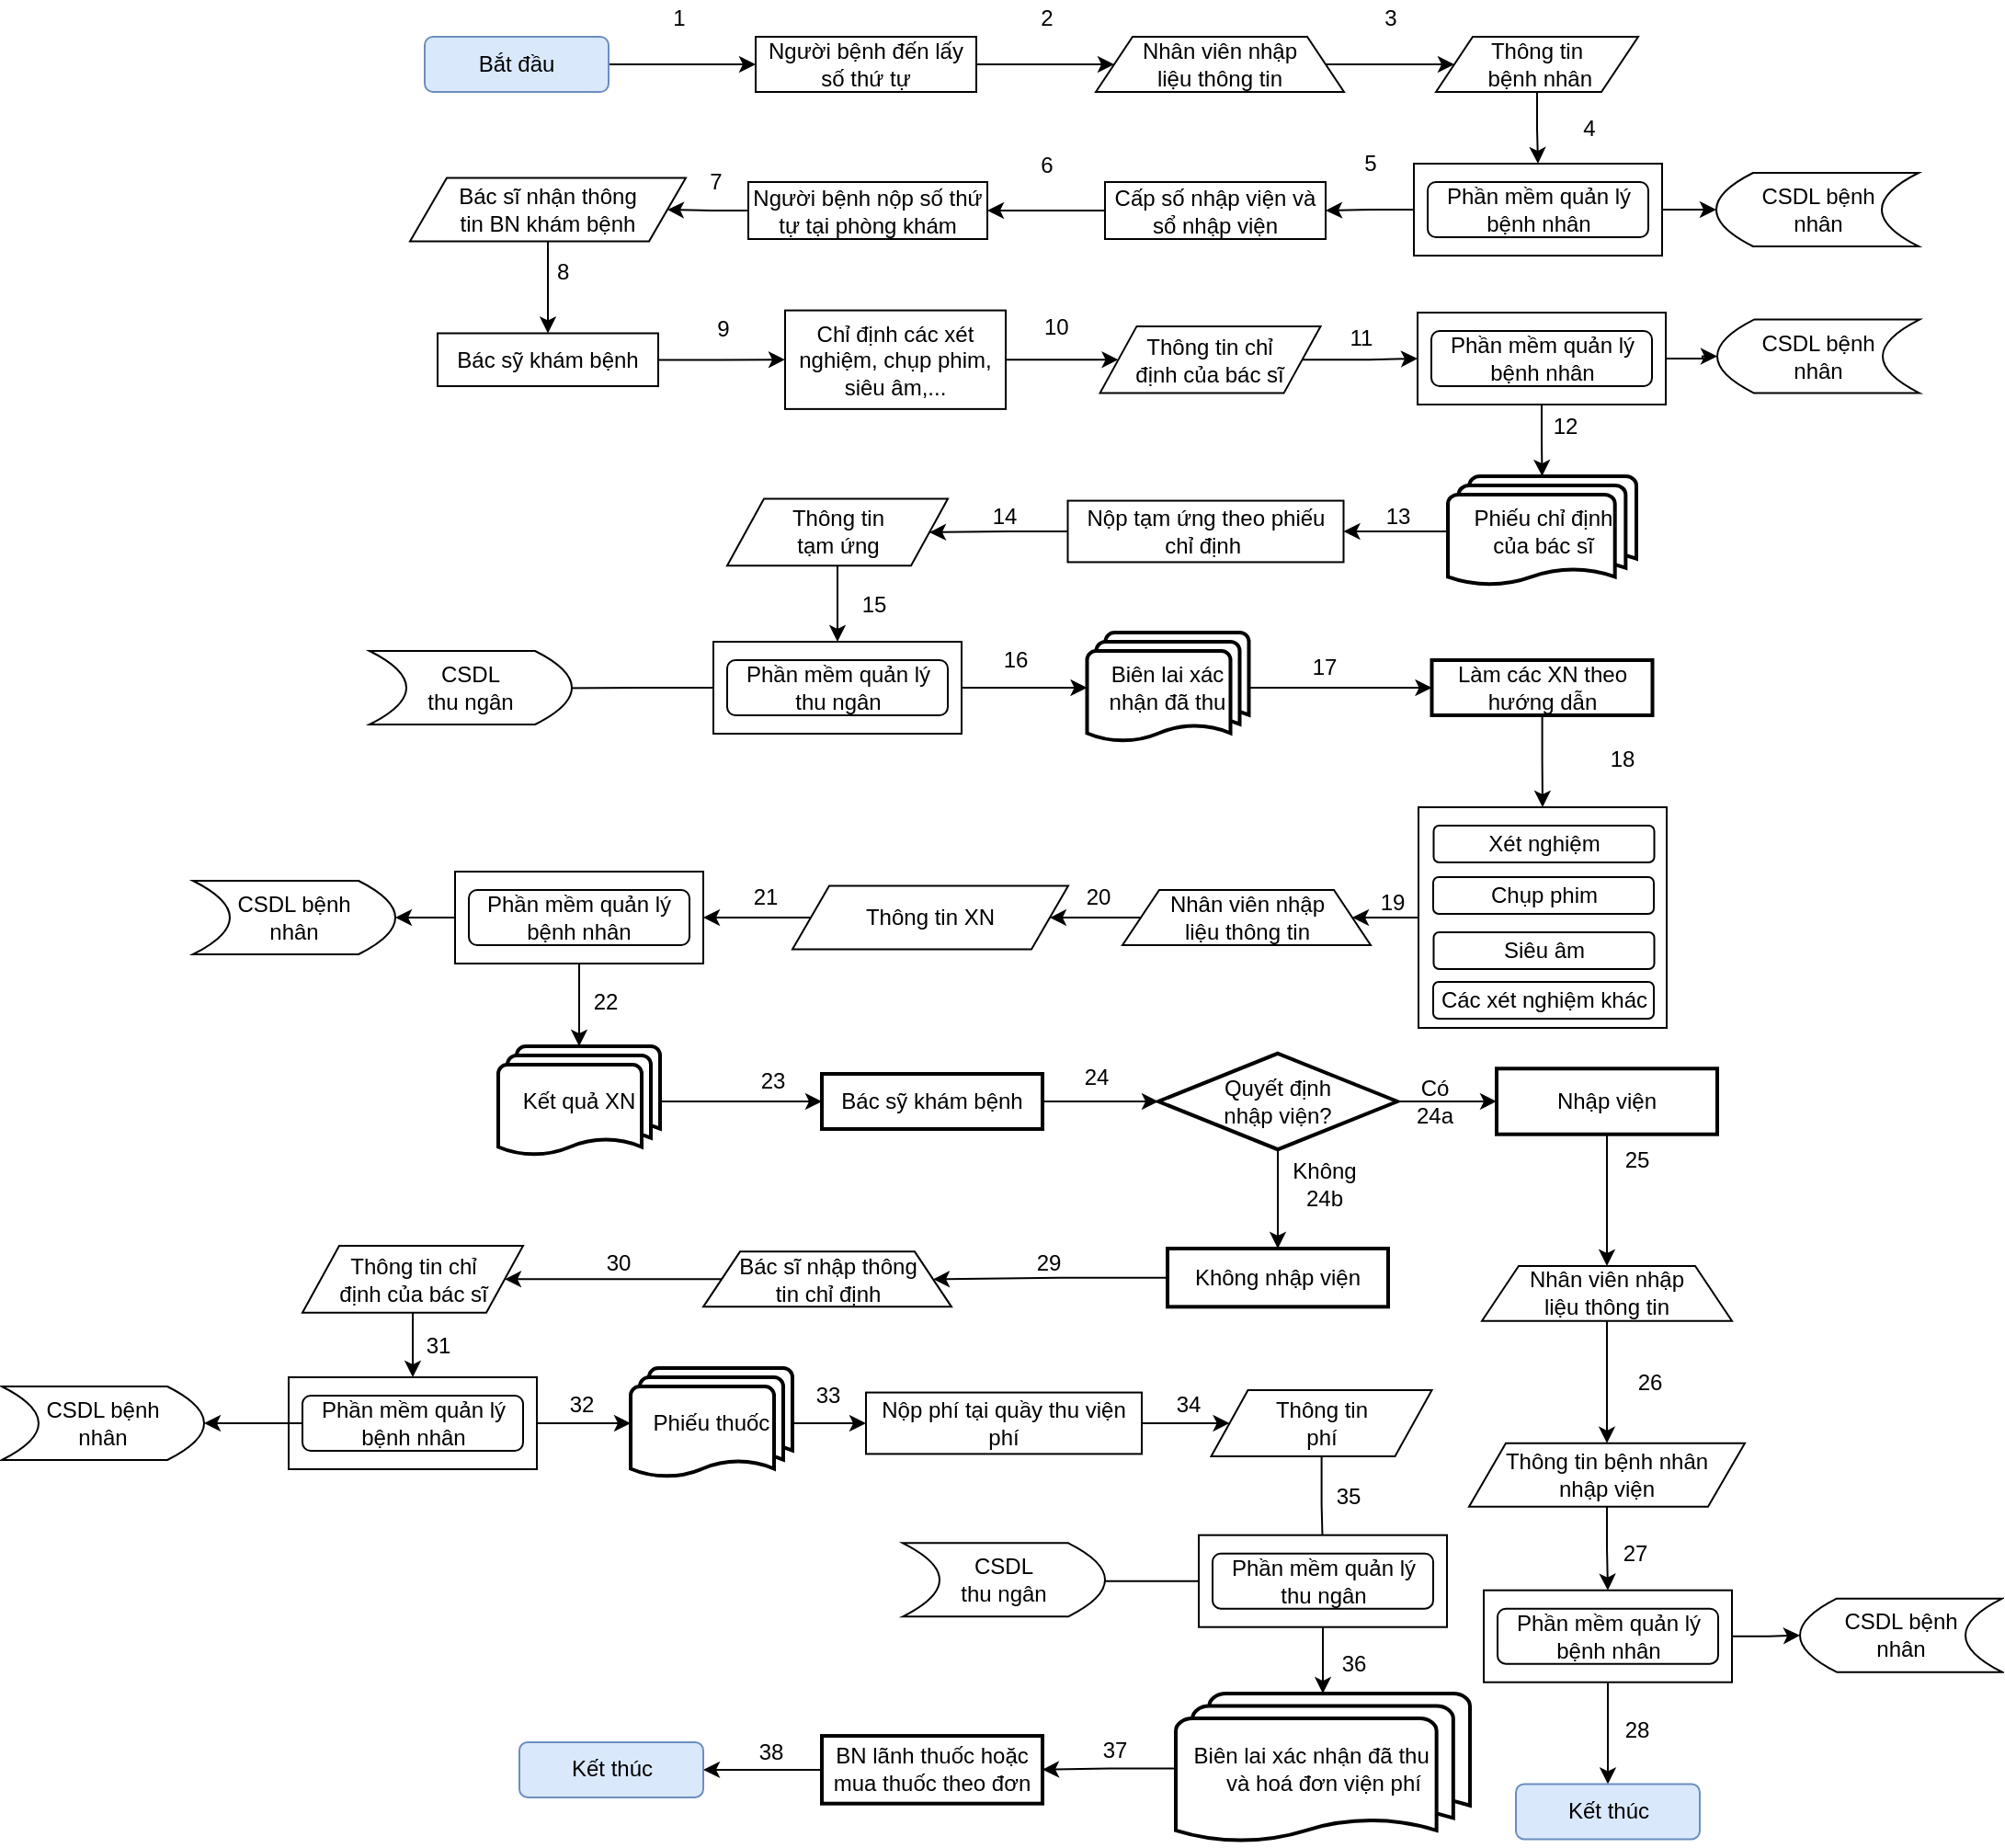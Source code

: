 <mxfile version="21.2.9" type="google">
  <diagram name="Trang-1" id="hP8aP06UPdepOoXLbuTL">
    <mxGraphModel grid="1" page="1" gridSize="10" guides="1" tooltips="1" connect="1" arrows="1" fold="1" pageScale="1" pageWidth="827" pageHeight="1169" math="0" shadow="0">
      <root>
        <mxCell id="0" />
        <mxCell id="1" parent="0" />
        <mxCell id="0FFhAn88laq-6rUhL9Ml-1" value="" style="edgeStyle=orthogonalEdgeStyle;rounded=0;orthogonalLoop=1;jettySize=auto;html=1;" edge="1" parent="1" source="0FFhAn88laq-6rUhL9Ml-2" target="0FFhAn88laq-6rUhL9Ml-4">
          <mxGeometry relative="1" as="geometry" />
        </mxCell>
        <mxCell id="0FFhAn88laq-6rUhL9Ml-2" value="Bắt đầu" style="rounded=1;whiteSpace=wrap;html=1;fillColor=#dae8fc;strokeColor=#6c8ebf;" vertex="1" parent="1">
          <mxGeometry x="60" y="51" width="100" height="30" as="geometry" />
        </mxCell>
        <mxCell id="0FFhAn88laq-6rUhL9Ml-3" value="" style="edgeStyle=orthogonalEdgeStyle;rounded=0;orthogonalLoop=1;jettySize=auto;html=1;" edge="1" parent="1" source="0FFhAn88laq-6rUhL9Ml-4" target="0FFhAn88laq-6rUhL9Ml-6">
          <mxGeometry relative="1" as="geometry" />
        </mxCell>
        <mxCell id="0FFhAn88laq-6rUhL9Ml-4" value="Người bệnh đến lấy số thứ tự" style="rounded=0;whiteSpace=wrap;html=1;" vertex="1" parent="1">
          <mxGeometry x="240" y="51" width="120" height="30" as="geometry" />
        </mxCell>
        <mxCell id="0FFhAn88laq-6rUhL9Ml-5" value="" style="edgeStyle=orthogonalEdgeStyle;rounded=0;orthogonalLoop=1;jettySize=auto;html=1;" edge="1" parent="1" source="0FFhAn88laq-6rUhL9Ml-6" target="0FFhAn88laq-6rUhL9Ml-8">
          <mxGeometry relative="1" as="geometry" />
        </mxCell>
        <mxCell id="0FFhAn88laq-6rUhL9Ml-6" value="Nhân viên nhập &lt;br&gt;liệu thông tin" style="shape=trapezoid;perimeter=trapezoidPerimeter;whiteSpace=wrap;html=1;fixedSize=1;" vertex="1" parent="1">
          <mxGeometry x="425" y="51" width="135" height="30" as="geometry" />
        </mxCell>
        <mxCell id="0FFhAn88laq-6rUhL9Ml-7" style="edgeStyle=orthogonalEdgeStyle;rounded=0;orthogonalLoop=1;jettySize=auto;html=1;entryX=0.5;entryY=0;entryDx=0;entryDy=0;" edge="1" parent="1" source="0FFhAn88laq-6rUhL9Ml-8" target="0FFhAn88laq-6rUhL9Ml-11">
          <mxGeometry relative="1" as="geometry" />
        </mxCell>
        <mxCell id="0FFhAn88laq-6rUhL9Ml-8" value="Thông tin&lt;br&gt;&amp;nbsp;bệnh nhân" style="shape=parallelogram;perimeter=parallelogramPerimeter;whiteSpace=wrap;html=1;fixedSize=1;" vertex="1" parent="1">
          <mxGeometry x="610" y="51" width="110" height="30" as="geometry" />
        </mxCell>
        <mxCell id="0FFhAn88laq-6rUhL9Ml-9" value="" style="edgeStyle=orthogonalEdgeStyle;rounded=0;orthogonalLoop=1;jettySize=auto;html=1;" edge="1" parent="1" source="0FFhAn88laq-6rUhL9Ml-11" target="0FFhAn88laq-6rUhL9Ml-17">
          <mxGeometry relative="1" as="geometry" />
        </mxCell>
        <mxCell id="0FFhAn88laq-6rUhL9Ml-10" style="edgeStyle=orthogonalEdgeStyle;rounded=0;orthogonalLoop=1;jettySize=auto;html=1;exitX=0;exitY=0.5;exitDx=0;exitDy=0;entryX=1;entryY=0.5;entryDx=0;entryDy=0;" edge="1" parent="1" source="0FFhAn88laq-6rUhL9Ml-11" target="0FFhAn88laq-6rUhL9Ml-14">
          <mxGeometry relative="1" as="geometry" />
        </mxCell>
        <mxCell id="0FFhAn88laq-6rUhL9Ml-11" value="" style="rounded=0;whiteSpace=wrap;html=1;" vertex="1" parent="1">
          <mxGeometry x="598" y="120" width="135" height="50" as="geometry" />
        </mxCell>
        <mxCell id="0FFhAn88laq-6rUhL9Ml-12" value="Phần mềm quản lý bệnh nhân" style="rounded=1;whiteSpace=wrap;html=1;" vertex="1" parent="1">
          <mxGeometry x="605.5" y="130" width="120" height="30" as="geometry" />
        </mxCell>
        <mxCell id="0FFhAn88laq-6rUhL9Ml-13" style="edgeStyle=orthogonalEdgeStyle;rounded=0;orthogonalLoop=1;jettySize=auto;html=1;entryX=1;entryY=0.5;entryDx=0;entryDy=0;" edge="1" parent="1" source="0FFhAn88laq-6rUhL9Ml-14" target="0FFhAn88laq-6rUhL9Ml-16">
          <mxGeometry relative="1" as="geometry" />
        </mxCell>
        <mxCell id="0FFhAn88laq-6rUhL9Ml-14" value="Cấp số nhập viện và sổ nhập viện" style="rounded=0;whiteSpace=wrap;html=1;" vertex="1" parent="1">
          <mxGeometry x="430" y="130" width="120" height="31" as="geometry" />
        </mxCell>
        <mxCell id="0FFhAn88laq-6rUhL9Ml-15" value="" style="edgeStyle=orthogonalEdgeStyle;rounded=0;orthogonalLoop=1;jettySize=auto;html=1;" edge="1" parent="1" source="0FFhAn88laq-6rUhL9Ml-16" target="0FFhAn88laq-6rUhL9Ml-19">
          <mxGeometry relative="1" as="geometry" />
        </mxCell>
        <mxCell id="0FFhAn88laq-6rUhL9Ml-16" value="Người bệnh nộp số thứ tự tại phòng khám" style="rounded=0;whiteSpace=wrap;html=1;" vertex="1" parent="1">
          <mxGeometry x="236" y="130" width="130" height="31" as="geometry" />
        </mxCell>
        <mxCell id="0FFhAn88laq-6rUhL9Ml-17" value="CSDL bệnh &lt;br&gt;nhân" style="shape=dataStorage;whiteSpace=wrap;html=1;fixedSize=1;" vertex="1" parent="1">
          <mxGeometry x="762.5" y="125" width="110" height="40" as="geometry" />
        </mxCell>
        <mxCell id="M5cMB6g8N9_jHiXpr-N1-1" style="edgeStyle=orthogonalEdgeStyle;rounded=0;orthogonalLoop=1;jettySize=auto;html=1;" edge="1" parent="1" source="0FFhAn88laq-6rUhL9Ml-19" target="0FFhAn88laq-6rUhL9Ml-21">
          <mxGeometry relative="1" as="geometry" />
        </mxCell>
        <mxCell id="0FFhAn88laq-6rUhL9Ml-19" value="Bác sĩ nhận thông &lt;br&gt;tin BN khám bệnh" style="shape=parallelogram;perimeter=parallelogramPerimeter;whiteSpace=wrap;html=1;fixedSize=1;rounded=0;" vertex="1" parent="1">
          <mxGeometry x="52" y="127.75" width="150" height="34.5" as="geometry" />
        </mxCell>
        <mxCell id="0FFhAn88laq-6rUhL9Ml-20" value="" style="edgeStyle=orthogonalEdgeStyle;rounded=0;orthogonalLoop=1;jettySize=auto;html=1;" edge="1" parent="1" source="0FFhAn88laq-6rUhL9Ml-21" target="0FFhAn88laq-6rUhL9Ml-23">
          <mxGeometry relative="1" as="geometry" />
        </mxCell>
        <mxCell id="0FFhAn88laq-6rUhL9Ml-21" value="Bác sỹ khám bệnh" style="whiteSpace=wrap;html=1;rounded=0;" vertex="1" parent="1">
          <mxGeometry x="67" y="212.25" width="120" height="28.75" as="geometry" />
        </mxCell>
        <mxCell id="0FFhAn88laq-6rUhL9Ml-22" value="" style="edgeStyle=orthogonalEdgeStyle;rounded=0;orthogonalLoop=1;jettySize=auto;html=1;" edge="1" parent="1" source="0FFhAn88laq-6rUhL9Ml-23" target="0FFhAn88laq-6rUhL9Ml-27">
          <mxGeometry relative="1" as="geometry" />
        </mxCell>
        <mxCell id="0FFhAn88laq-6rUhL9Ml-23" value="Chỉ định các xét nghiệm, chụp phim, siêu âm,..." style="whiteSpace=wrap;html=1;rounded=0;" vertex="1" parent="1">
          <mxGeometry x="256" y="199.81" width="120" height="53.63" as="geometry" />
        </mxCell>
        <mxCell id="M5cMB6g8N9_jHiXpr-N1-4" style="edgeStyle=orthogonalEdgeStyle;rounded=0;orthogonalLoop=1;jettySize=auto;html=1;" edge="1" parent="1" source="0FFhAn88laq-6rUhL9Ml-25" target="0FFhAn88laq-6rUhL9Ml-62">
          <mxGeometry relative="1" as="geometry" />
        </mxCell>
        <mxCell id="0FFhAn88laq-6rUhL9Ml-25" value="Nộp tạm ứng theo phiếu chỉ định&amp;nbsp;" style="whiteSpace=wrap;html=1;rounded=0;" vertex="1" parent="1">
          <mxGeometry x="409.75" y="303.3" width="150" height="33.41" as="geometry" />
        </mxCell>
        <mxCell id="0FFhAn88laq-6rUhL9Ml-26" style="edgeStyle=orthogonalEdgeStyle;rounded=0;orthogonalLoop=1;jettySize=auto;html=1;entryX=0;entryY=0.5;entryDx=0;entryDy=0;" edge="1" parent="1" source="0FFhAn88laq-6rUhL9Ml-27" target="0FFhAn88laq-6rUhL9Ml-30">
          <mxGeometry relative="1" as="geometry" />
        </mxCell>
        <mxCell id="0FFhAn88laq-6rUhL9Ml-27" value="Thông tin chỉ &lt;br&gt;định của bác sĩ" style="shape=parallelogram;perimeter=parallelogramPerimeter;whiteSpace=wrap;html=1;fixedSize=1;" vertex="1" parent="1">
          <mxGeometry x="427.25" y="208.44" width="120" height="36.37" as="geometry" />
        </mxCell>
        <mxCell id="0FFhAn88laq-6rUhL9Ml-28" style="edgeStyle=orthogonalEdgeStyle;rounded=0;orthogonalLoop=1;jettySize=auto;html=1;entryX=0;entryY=0.5;entryDx=0;entryDy=0;" edge="1" parent="1" source="0FFhAn88laq-6rUhL9Ml-30" target="0FFhAn88laq-6rUhL9Ml-32">
          <mxGeometry relative="1" as="geometry" />
        </mxCell>
        <mxCell id="0FFhAn88laq-6rUhL9Ml-29" style="edgeStyle=orthogonalEdgeStyle;rounded=0;orthogonalLoop=1;jettySize=auto;html=1;entryX=0.5;entryY=0;entryDx=0;entryDy=0;entryPerimeter=0;" edge="1" parent="1" source="0FFhAn88laq-6rUhL9Ml-30" target="0FFhAn88laq-6rUhL9Ml-34">
          <mxGeometry relative="1" as="geometry" />
        </mxCell>
        <mxCell id="0FFhAn88laq-6rUhL9Ml-32" value="CSDL bệnh &lt;br&gt;nhân" style="shape=dataStorage;whiteSpace=wrap;html=1;fixedSize=1;" vertex="1" parent="1">
          <mxGeometry x="763" y="204.81" width="110" height="40" as="geometry" />
        </mxCell>
        <mxCell id="0FFhAn88laq-6rUhL9Ml-33" style="edgeStyle=orthogonalEdgeStyle;rounded=0;orthogonalLoop=1;jettySize=auto;html=1;entryX=1;entryY=0.5;entryDx=0;entryDy=0;" edge="1" parent="1" source="0FFhAn88laq-6rUhL9Ml-34" target="0FFhAn88laq-6rUhL9Ml-25">
          <mxGeometry relative="1" as="geometry" />
        </mxCell>
        <mxCell id="0FFhAn88laq-6rUhL9Ml-34" value="Phiếu chỉ định &lt;br&gt;của bác sĩ" style="strokeWidth=2;html=1;shape=mxgraph.flowchart.multi-document;whiteSpace=wrap;" vertex="1" parent="1">
          <mxGeometry x="616.5" y="290.0" width="102.5" height="60" as="geometry" />
        </mxCell>
        <mxCell id="0FFhAn88laq-6rUhL9Ml-35" style="edgeStyle=orthogonalEdgeStyle;rounded=0;orthogonalLoop=1;jettySize=auto;html=1;entryX=0;entryY=0.5;entryDx=0;entryDy=0;" edge="1" parent="1" source="0FFhAn88laq-6rUhL9Ml-36" target="0FFhAn88laq-6rUhL9Ml-64">
          <mxGeometry relative="1" as="geometry" />
        </mxCell>
        <mxCell id="0FFhAn88laq-6rUhL9Ml-36" value="Biên lai xác nhận đã thu" style="strokeWidth=2;html=1;shape=mxgraph.flowchart.multi-document;whiteSpace=wrap;" vertex="1" parent="1">
          <mxGeometry x="420.25" y="375" width="88" height="60" as="geometry" />
        </mxCell>
        <mxCell id="0FFhAn88laq-6rUhL9Ml-37" value="1" style="text;html=1;align=center;verticalAlign=middle;resizable=0;points=[];autosize=1;strokeColor=none;fillColor=none;" vertex="1" parent="1">
          <mxGeometry x="188" y="31" width="20" height="20" as="geometry" />
        </mxCell>
        <mxCell id="0FFhAn88laq-6rUhL9Ml-38" value="2" style="text;html=1;align=center;verticalAlign=middle;resizable=0;points=[];autosize=1;strokeColor=none;fillColor=none;" vertex="1" parent="1">
          <mxGeometry x="388" y="31" width="20" height="20" as="geometry" />
        </mxCell>
        <mxCell id="0FFhAn88laq-6rUhL9Ml-39" value="3" style="text;html=1;align=center;verticalAlign=middle;resizable=0;points=[];autosize=1;strokeColor=none;fillColor=none;" vertex="1" parent="1">
          <mxGeometry x="574.5" y="31" width="20" height="20" as="geometry" />
        </mxCell>
        <mxCell id="0FFhAn88laq-6rUhL9Ml-40" value="4" style="text;html=1;align=center;verticalAlign=middle;resizable=0;points=[];autosize=1;strokeColor=none;fillColor=none;" vertex="1" parent="1">
          <mxGeometry x="682.75" y="91" width="20" height="20" as="geometry" />
        </mxCell>
        <mxCell id="0FFhAn88laq-6rUhL9Ml-41" value="5" style="text;html=1;align=center;verticalAlign=middle;resizable=0;points=[];autosize=1;strokeColor=none;fillColor=none;" vertex="1" parent="1">
          <mxGeometry x="564" y="110" width="20" height="20" as="geometry" />
        </mxCell>
        <mxCell id="0FFhAn88laq-6rUhL9Ml-42" value="6" style="text;html=1;align=center;verticalAlign=middle;resizable=0;points=[];autosize=1;strokeColor=none;fillColor=none;" vertex="1" parent="1">
          <mxGeometry x="388" y="111" width="20" height="20" as="geometry" />
        </mxCell>
        <mxCell id="0FFhAn88laq-6rUhL9Ml-43" value="7" style="text;html=1;align=center;verticalAlign=middle;resizable=0;points=[];autosize=1;strokeColor=none;fillColor=none;" vertex="1" parent="1">
          <mxGeometry x="208" y="120" width="20" height="20" as="geometry" />
        </mxCell>
        <mxCell id="0FFhAn88laq-6rUhL9Ml-44" value="&lt;div style=&quot;text-align: center&quot;&gt;&lt;span&gt;&lt;font face=&quot;helvetica&quot;&gt;8&lt;/font&gt;&lt;/span&gt;&lt;/div&gt;" style="text;whiteSpace=wrap;html=1;" vertex="1" parent="1">
          <mxGeometry x="130" y="165" width="30" height="30" as="geometry" />
        </mxCell>
        <mxCell id="0FFhAn88laq-6rUhL9Ml-45" value="9" style="text;html=1;align=center;verticalAlign=middle;resizable=0;points=[];autosize=1;strokeColor=none;fillColor=none;" vertex="1" parent="1">
          <mxGeometry x="211.5" y="199.81" width="20" height="20" as="geometry" />
        </mxCell>
        <mxCell id="0FFhAn88laq-6rUhL9Ml-46" value="&lt;div style=&quot;text-align: center&quot;&gt;&lt;span&gt;&lt;font face=&quot;helvetica&quot;&gt;10&lt;/font&gt;&lt;/span&gt;&lt;/div&gt;" style="text;whiteSpace=wrap;html=1;" vertex="1" parent="1">
          <mxGeometry x="395" y="195" width="30" height="30" as="geometry" />
        </mxCell>
        <mxCell id="0FFhAn88laq-6rUhL9Ml-47" value="11" style="text;html=1;align=center;verticalAlign=middle;resizable=0;points=[];autosize=1;strokeColor=none;fillColor=none;" vertex="1" parent="1">
          <mxGeometry x="554" y="205" width="30" height="20" as="geometry" />
        </mxCell>
        <mxCell id="0FFhAn88laq-6rUhL9Ml-48" value="12" style="text;html=1;align=center;verticalAlign=middle;resizable=0;points=[];autosize=1;strokeColor=none;fillColor=none;" vertex="1" parent="1">
          <mxGeometry x="664.75" y="253.44" width="30" height="20" as="geometry" />
        </mxCell>
        <mxCell id="0FFhAn88laq-6rUhL9Ml-49" value="13" style="text;html=1;align=center;verticalAlign=middle;resizable=0;points=[];autosize=1;strokeColor=none;fillColor=none;" vertex="1" parent="1">
          <mxGeometry x="574" y="302.3" width="30" height="20" as="geometry" />
        </mxCell>
        <mxCell id="0FFhAn88laq-6rUhL9Ml-50" value="14" style="text;html=1;align=center;verticalAlign=middle;resizable=0;points=[];autosize=1;strokeColor=none;fillColor=none;" vertex="1" parent="1">
          <mxGeometry x="360" y="302.3" width="30" height="20" as="geometry" />
        </mxCell>
        <mxCell id="0FFhAn88laq-6rUhL9Ml-51" value="16" style="text;html=1;align=center;verticalAlign=middle;resizable=0;points=[];autosize=1;strokeColor=none;fillColor=none;" vertex="1" parent="1">
          <mxGeometry x="366" y="380" width="30" height="20" as="geometry" />
        </mxCell>
        <mxCell id="0FFhAn88laq-6rUhL9Ml-52" value="24" style="text;html=1;align=center;verticalAlign=middle;resizable=0;points=[];autosize=1;strokeColor=none;fillColor=none;" vertex="1" parent="1">
          <mxGeometry x="413.5" y="608.25" width="23" height="18" as="geometry" />
        </mxCell>
        <mxCell id="0FFhAn88laq-6rUhL9Ml-53" value="Có&lt;br&gt;24a" style="text;html=1;align=center;verticalAlign=middle;resizable=0;points=[];autosize=1;strokeColor=none;fillColor=none;" vertex="1" parent="1">
          <mxGeometry x="589" y="615.14" width="40" height="30" as="geometry" />
        </mxCell>
        <mxCell id="0FFhAn88laq-6rUhL9Ml-54" value="Không&lt;br&gt;24b" style="text;html=1;align=center;verticalAlign=middle;resizable=0;points=[];autosize=1;strokeColor=none;fillColor=none;" vertex="1" parent="1">
          <mxGeometry x="523.5" y="660" width="50" height="30" as="geometry" />
        </mxCell>
        <mxCell id="0FFhAn88laq-6rUhL9Ml-55" style="edgeStyle=orthogonalEdgeStyle;rounded=0;orthogonalLoop=1;jettySize=auto;html=1;exitX=0;exitY=0.5;exitDx=0;exitDy=0;entryX=0.821;entryY=0.518;entryDx=0;entryDy=0;entryPerimeter=0;" edge="1" parent="1" source="0FFhAn88laq-6rUhL9Ml-57" target="0FFhAn88laq-6rUhL9Ml-59">
          <mxGeometry relative="1" as="geometry" />
        </mxCell>
        <mxCell id="0FFhAn88laq-6rUhL9Ml-56" style="edgeStyle=orthogonalEdgeStyle;rounded=0;orthogonalLoop=1;jettySize=auto;html=1;exitX=1;exitY=0.5;exitDx=0;exitDy=0;entryX=0;entryY=0.5;entryDx=0;entryDy=0;entryPerimeter=0;" edge="1" parent="1" source="0FFhAn88laq-6rUhL9Ml-57" target="0FFhAn88laq-6rUhL9Ml-36">
          <mxGeometry relative="1" as="geometry" />
        </mxCell>
        <mxCell id="0FFhAn88laq-6rUhL9Ml-59" value="CSDL &lt;br&gt;thu ngân" style="shape=dataStorage;whiteSpace=wrap;html=1;fixedSize=1;flipH=1;" vertex="1" parent="1">
          <mxGeometry x="30" y="385" width="110" height="40" as="geometry" />
        </mxCell>
        <mxCell id="0FFhAn88laq-6rUhL9Ml-60" value="15" style="text;html=1;align=center;verticalAlign=middle;resizable=0;points=[];autosize=1;strokeColor=none;fillColor=none;" vertex="1" parent="1">
          <mxGeometry x="288.5" y="350" width="30" height="20" as="geometry" />
        </mxCell>
        <mxCell id="0FFhAn88laq-6rUhL9Ml-61" style="edgeStyle=orthogonalEdgeStyle;rounded=0;orthogonalLoop=1;jettySize=auto;html=1;entryX=0.5;entryY=0;entryDx=0;entryDy=0;" edge="1" parent="1" source="0FFhAn88laq-6rUhL9Ml-62" target="0FFhAn88laq-6rUhL9Ml-57">
          <mxGeometry relative="1" as="geometry" />
        </mxCell>
        <mxCell id="0FFhAn88laq-6rUhL9Ml-62" value="Thông tin &lt;br&gt;tạm ứng" style="shape=parallelogram;perimeter=parallelogramPerimeter;whiteSpace=wrap;html=1;fixedSize=1;" vertex="1" parent="1">
          <mxGeometry x="224.5" y="302.3" width="120" height="36.37" as="geometry" />
        </mxCell>
        <mxCell id="M5cMB6g8N9_jHiXpr-N1-7" style="edgeStyle=orthogonalEdgeStyle;rounded=0;orthogonalLoop=1;jettySize=auto;html=1;" edge="1" parent="1" source="0FFhAn88laq-6rUhL9Ml-64" target="0FFhAn88laq-6rUhL9Ml-84">
          <mxGeometry relative="1" as="geometry" />
        </mxCell>
        <mxCell id="0FFhAn88laq-6rUhL9Ml-64" value="Làm các XN theo hướng dẫn" style="whiteSpace=wrap;html=1;strokeWidth=2;" vertex="1" parent="1">
          <mxGeometry x="607.75" y="390" width="120" height="30" as="geometry" />
        </mxCell>
        <mxCell id="M5cMB6g8N9_jHiXpr-N1-11" value="" style="edgeStyle=orthogonalEdgeStyle;rounded=0;orthogonalLoop=1;jettySize=auto;html=1;" edge="1" parent="1" source="0FFhAn88laq-6rUhL9Ml-66" target="0FFhAn88laq-6rUhL9Ml-69">
          <mxGeometry relative="1" as="geometry" />
        </mxCell>
        <mxCell id="0FFhAn88laq-6rUhL9Ml-66" value="Thông tin XN" style="shape=parallelogram;perimeter=parallelogramPerimeter;whiteSpace=wrap;html=1;fixedSize=1;rounded=0;" vertex="1" parent="1">
          <mxGeometry x="260" y="512.75" width="150" height="34.5" as="geometry" />
        </mxCell>
        <mxCell id="0FFhAn88laq-6rUhL9Ml-67" style="edgeStyle=orthogonalEdgeStyle;rounded=0;orthogonalLoop=1;jettySize=auto;html=1;" edge="1" parent="1" source="0FFhAn88laq-6rUhL9Ml-69" target="0FFhAn88laq-6rUhL9Ml-71">
          <mxGeometry relative="1" as="geometry" />
        </mxCell>
        <mxCell id="0FFhAn88laq-6rUhL9Ml-68" style="edgeStyle=orthogonalEdgeStyle;rounded=0;orthogonalLoop=1;jettySize=auto;html=1;exitX=0.5;exitY=1;exitDx=0;exitDy=0;entryX=0.5;entryY=0;entryDx=0;entryDy=0;entryPerimeter=0;" edge="1" parent="1" source="0FFhAn88laq-6rUhL9Ml-69" target="0FFhAn88laq-6rUhL9Ml-73">
          <mxGeometry relative="1" as="geometry" />
        </mxCell>
        <mxCell id="0FFhAn88laq-6rUhL9Ml-71" value="CSDL bệnh &lt;br&gt;nhân" style="shape=dataStorage;whiteSpace=wrap;html=1;fixedSize=1;flipH=1;" vertex="1" parent="1">
          <mxGeometry x="-66" y="510" width="110" height="40" as="geometry" />
        </mxCell>
        <mxCell id="M5cMB6g8N9_jHiXpr-N1-12" style="edgeStyle=orthogonalEdgeStyle;rounded=0;orthogonalLoop=1;jettySize=auto;html=1;" edge="1" parent="1" source="0FFhAn88laq-6rUhL9Ml-73" target="0FFhAn88laq-6rUhL9Ml-75">
          <mxGeometry relative="1" as="geometry" />
        </mxCell>
        <mxCell id="0FFhAn88laq-6rUhL9Ml-73" value="Kết quả XN" style="strokeWidth=2;html=1;shape=mxgraph.flowchart.multi-document;whiteSpace=wrap;" vertex="1" parent="1">
          <mxGeometry x="100" y="600" width="88" height="60" as="geometry" />
        </mxCell>
        <mxCell id="M5cMB6g8N9_jHiXpr-N1-13" style="edgeStyle=orthogonalEdgeStyle;rounded=0;orthogonalLoop=1;jettySize=auto;html=1;" edge="1" parent="1" source="0FFhAn88laq-6rUhL9Ml-75" target="0FFhAn88laq-6rUhL9Ml-78">
          <mxGeometry relative="1" as="geometry" />
        </mxCell>
        <mxCell id="0FFhAn88laq-6rUhL9Ml-75" value="Bác sỹ khám bệnh" style="whiteSpace=wrap;html=1;strokeWidth=2;" vertex="1" parent="1">
          <mxGeometry x="276" y="615" width="120" height="30" as="geometry" />
        </mxCell>
        <mxCell id="0FFhAn88laq-6rUhL9Ml-76" style="edgeStyle=orthogonalEdgeStyle;rounded=0;orthogonalLoop=1;jettySize=auto;html=1;" edge="1" parent="1" source="0FFhAn88laq-6rUhL9Ml-78" target="0FFhAn88laq-6rUhL9Ml-82">
          <mxGeometry relative="1" as="geometry" />
        </mxCell>
        <mxCell id="0FFhAn88laq-6rUhL9Ml-77" style="edgeStyle=orthogonalEdgeStyle;rounded=0;orthogonalLoop=1;jettySize=auto;html=1;entryX=0.5;entryY=0;entryDx=0;entryDy=0;" edge="1" parent="1" source="0FFhAn88laq-6rUhL9Ml-78" target="0FFhAn88laq-6rUhL9Ml-80">
          <mxGeometry relative="1" as="geometry" />
        </mxCell>
        <mxCell id="0FFhAn88laq-6rUhL9Ml-78" value="Quyết định&lt;br&gt;nhập viện?" style="strokeWidth=2;html=1;shape=mxgraph.flowchart.decision;whiteSpace=wrap;" vertex="1" parent="1">
          <mxGeometry x="459" y="603.89" width="130" height="52.22" as="geometry" />
        </mxCell>
        <mxCell id="M5cMB6g8N9_jHiXpr-N1-14" style="edgeStyle=orthogonalEdgeStyle;rounded=0;orthogonalLoop=1;jettySize=auto;html=1;" edge="1" parent="1" source="0FFhAn88laq-6rUhL9Ml-80" target="0FFhAn88laq-6rUhL9Ml-113">
          <mxGeometry relative="1" as="geometry" />
        </mxCell>
        <mxCell id="0FFhAn88laq-6rUhL9Ml-80" value="Không nhập viện" style="whiteSpace=wrap;html=1;strokeWidth=2;" vertex="1" parent="1">
          <mxGeometry x="464" y="710" width="120" height="31.67" as="geometry" />
        </mxCell>
        <mxCell id="0FFhAn88laq-6rUhL9Ml-81" style="edgeStyle=orthogonalEdgeStyle;rounded=0;orthogonalLoop=1;jettySize=auto;html=1;" edge="1" parent="1" source="0FFhAn88laq-6rUhL9Ml-82" target="0FFhAn88laq-6rUhL9Ml-133">
          <mxGeometry relative="1" as="geometry" />
        </mxCell>
        <mxCell id="0FFhAn88laq-6rUhL9Ml-82" value="Nhập viện" style="whiteSpace=wrap;html=1;strokeWidth=2;" vertex="1" parent="1">
          <mxGeometry x="643" y="612.14" width="120" height="35.72" as="geometry" />
        </mxCell>
        <mxCell id="0FFhAn88laq-6rUhL9Ml-89" style="edgeStyle=orthogonalEdgeStyle;rounded=0;orthogonalLoop=1;jettySize=auto;html=1;" edge="1" parent="1" source="0FFhAn88laq-6rUhL9Ml-90" target="0FFhAn88laq-6rUhL9Ml-66">
          <mxGeometry relative="1" as="geometry" />
        </mxCell>
        <mxCell id="0FFhAn88laq-6rUhL9Ml-90" value="Nhân viên nhập &lt;br&gt;liệu thông tin" style="shape=trapezoid;perimeter=trapezoidPerimeter;whiteSpace=wrap;html=1;fixedSize=1;" vertex="1" parent="1">
          <mxGeometry x="439.5" y="515" width="135" height="30" as="geometry" />
        </mxCell>
        <mxCell id="0FFhAn88laq-6rUhL9Ml-91" style="edgeStyle=orthogonalEdgeStyle;rounded=0;orthogonalLoop=1;jettySize=auto;html=1;entryX=0.5;entryY=0;entryDx=0;entryDy=0;" edge="1" parent="1" source="0FFhAn88laq-6rUhL9Ml-92" target="0FFhAn88laq-6rUhL9Ml-95">
          <mxGeometry relative="1" as="geometry" />
        </mxCell>
        <mxCell id="0FFhAn88laq-6rUhL9Ml-92" value="Thông tin chỉ &lt;br&gt;định của bác sĩ" style="shape=parallelogram;perimeter=parallelogramPerimeter;whiteSpace=wrap;html=1;fixedSize=1;" vertex="1" parent="1">
          <mxGeometry x="-6.5" y="708.49" width="120" height="36.37" as="geometry" />
        </mxCell>
        <mxCell id="0FFhAn88laq-6rUhL9Ml-97" value="CSDL bệnh &lt;br&gt;nhân" style="shape=dataStorage;whiteSpace=wrap;html=1;fixedSize=1;flipH=1;" vertex="1" parent="1">
          <mxGeometry x="-170" y="785.0" width="110" height="40" as="geometry" />
        </mxCell>
        <mxCell id="M5cMB6g8N9_jHiXpr-N1-20" value="" style="edgeStyle=orthogonalEdgeStyle;rounded=0;orthogonalLoop=1;jettySize=auto;html=1;" edge="1" parent="1" source="0FFhAn88laq-6rUhL9Ml-99" target="0FFhAn88laq-6rUhL9Ml-101">
          <mxGeometry relative="1" as="geometry" />
        </mxCell>
        <mxCell id="0FFhAn88laq-6rUhL9Ml-99" value="Phiếu thuốc" style="strokeWidth=2;html=1;shape=mxgraph.flowchart.multi-document;whiteSpace=wrap;" vertex="1" parent="1">
          <mxGeometry x="172" y="775" width="88" height="60" as="geometry" />
        </mxCell>
        <mxCell id="M5cMB6g8N9_jHiXpr-N1-21" value="" style="edgeStyle=orthogonalEdgeStyle;rounded=0;orthogonalLoop=1;jettySize=auto;html=1;" edge="1" parent="1" source="0FFhAn88laq-6rUhL9Ml-101" target="0FFhAn88laq-6rUhL9Ml-145">
          <mxGeometry relative="1" as="geometry" />
        </mxCell>
        <mxCell id="0FFhAn88laq-6rUhL9Ml-101" value="Nộp phí tại quầy thu viện phí" style="whiteSpace=wrap;html=1;rounded=0;" vertex="1" parent="1">
          <mxGeometry x="300" y="788.29" width="150" height="33.41" as="geometry" />
        </mxCell>
        <mxCell id="0FFhAn88laq-6rUhL9Ml-102" style="edgeStyle=orthogonalEdgeStyle;rounded=0;orthogonalLoop=1;jettySize=auto;html=1;exitX=0;exitY=0.5;exitDx=0;exitDy=0;entryX=0.821;entryY=0.518;entryDx=0;entryDy=0;entryPerimeter=0;" edge="1" parent="1" source="0FFhAn88laq-6rUhL9Ml-104" target="0FFhAn88laq-6rUhL9Ml-106">
          <mxGeometry relative="1" as="geometry" />
        </mxCell>
        <mxCell id="0FFhAn88laq-6rUhL9Ml-103" style="edgeStyle=orthogonalEdgeStyle;rounded=0;orthogonalLoop=1;jettySize=auto;html=1;exitX=0.5;exitY=1;exitDx=0;exitDy=0;entryX=0.5;entryY=0;entryDx=0;entryDy=0;entryPerimeter=0;" edge="1" parent="1" source="0FFhAn88laq-6rUhL9Ml-104" target="0FFhAn88laq-6rUhL9Ml-108">
          <mxGeometry relative="1" as="geometry" />
        </mxCell>
        <mxCell id="0FFhAn88laq-6rUhL9Ml-106" value="CSDL &lt;br&gt;thu ngân" style="shape=dataStorage;whiteSpace=wrap;html=1;fixedSize=1;flipH=1;" vertex="1" parent="1">
          <mxGeometry x="320" y="870.17" width="110" height="40" as="geometry" />
        </mxCell>
        <mxCell id="M5cMB6g8N9_jHiXpr-N1-23" value="" style="edgeStyle=orthogonalEdgeStyle;rounded=0;orthogonalLoop=1;jettySize=auto;html=1;" edge="1" parent="1" source="0FFhAn88laq-6rUhL9Ml-108" target="0FFhAn88laq-6rUhL9Ml-110">
          <mxGeometry relative="1" as="geometry" />
        </mxCell>
        <mxCell id="0FFhAn88laq-6rUhL9Ml-108" value="Biên lai xác nhận đã thu&amp;nbsp; &amp;nbsp;&amp;nbsp;&lt;br&gt;và hoá đơn viện phí" style="strokeWidth=2;html=1;shape=mxgraph.flowchart.multi-document;whiteSpace=wrap;" vertex="1" parent="1">
          <mxGeometry x="468.5" y="952.04" width="160" height="81.51" as="geometry" />
        </mxCell>
        <mxCell id="M5cMB6g8N9_jHiXpr-N1-27" value="" style="edgeStyle=orthogonalEdgeStyle;rounded=0;orthogonalLoop=1;jettySize=auto;html=1;" edge="1" parent="1" source="0FFhAn88laq-6rUhL9Ml-110" target="0FFhAn88laq-6rUhL9Ml-111">
          <mxGeometry relative="1" as="geometry" />
        </mxCell>
        <mxCell id="0FFhAn88laq-6rUhL9Ml-110" value="BN lãnh thuốc hoặc mua thuốc theo đơn" style="whiteSpace=wrap;html=1;strokeWidth=2;" vertex="1" parent="1">
          <mxGeometry x="276" y="975.03" width="120" height="36.82" as="geometry" />
        </mxCell>
        <mxCell id="0FFhAn88laq-6rUhL9Ml-111" value="Kết thúc" style="rounded=1;whiteSpace=wrap;html=1;fillColor=#dae8fc;strokeColor=#6c8ebf;" vertex="1" parent="1">
          <mxGeometry x="111.5" y="978.44" width="100" height="30" as="geometry" />
        </mxCell>
        <mxCell id="M5cMB6g8N9_jHiXpr-N1-15" value="" style="edgeStyle=orthogonalEdgeStyle;rounded=0;orthogonalLoop=1;jettySize=auto;html=1;" edge="1" parent="1" source="0FFhAn88laq-6rUhL9Ml-113" target="0FFhAn88laq-6rUhL9Ml-92">
          <mxGeometry relative="1" as="geometry" />
        </mxCell>
        <mxCell id="0FFhAn88laq-6rUhL9Ml-113" value="Bác sĩ nhập thông &lt;br&gt;tin chỉ định" style="shape=trapezoid;perimeter=trapezoidPerimeter;whiteSpace=wrap;html=1;fixedSize=1;" vertex="1" parent="1">
          <mxGeometry x="211.5" y="711.67" width="135" height="30" as="geometry" />
        </mxCell>
        <mxCell id="0FFhAn88laq-6rUhL9Ml-114" value="18" style="text;html=1;align=center;verticalAlign=middle;resizable=0;points=[];autosize=1;strokeColor=none;fillColor=none;" vertex="1" parent="1">
          <mxGeometry x="699.5" y="435" width="23" height="18" as="geometry" />
        </mxCell>
        <mxCell id="0FFhAn88laq-6rUhL9Ml-115" value="19" style="text;html=1;align=center;verticalAlign=middle;resizable=0;points=[];autosize=1;strokeColor=none;fillColor=none;" vertex="1" parent="1">
          <mxGeometry x="574" y="512.75" width="23" height="18" as="geometry" />
        </mxCell>
        <mxCell id="0FFhAn88laq-6rUhL9Ml-116" value="20" style="text;html=1;align=center;verticalAlign=middle;resizable=0;points=[];autosize=1;strokeColor=none;fillColor=none;" vertex="1" parent="1">
          <mxGeometry x="414" y="510" width="23" height="18" as="geometry" />
        </mxCell>
        <mxCell id="0FFhAn88laq-6rUhL9Ml-117" value="21" style="text;html=1;align=center;verticalAlign=middle;resizable=0;points=[];autosize=1;strokeColor=none;fillColor=none;" vertex="1" parent="1">
          <mxGeometry x="233" y="510" width="23" height="18" as="geometry" />
        </mxCell>
        <mxCell id="0FFhAn88laq-6rUhL9Ml-118" value="22" style="text;html=1;align=center;verticalAlign=middle;resizable=0;points=[];autosize=1;strokeColor=none;fillColor=none;" vertex="1" parent="1">
          <mxGeometry x="146.5" y="566.5" width="23" height="18" as="geometry" />
        </mxCell>
        <mxCell id="0FFhAn88laq-6rUhL9Ml-119" value="23" style="text;html=1;align=center;verticalAlign=middle;resizable=0;points=[];autosize=1;strokeColor=none;fillColor=none;" vertex="1" parent="1">
          <mxGeometry x="237" y="610" width="23" height="18" as="geometry" />
        </mxCell>
        <mxCell id="0FFhAn88laq-6rUhL9Ml-120" value="25" style="text;html=1;align=center;verticalAlign=middle;resizable=0;points=[];autosize=1;strokeColor=none;fillColor=none;" vertex="1" parent="1">
          <mxGeometry x="703.5" y="652.22" width="30" height="20" as="geometry" />
        </mxCell>
        <mxCell id="0FFhAn88laq-6rUhL9Ml-121" value="29" style="text;html=1;align=center;verticalAlign=middle;resizable=0;points=[];autosize=1;strokeColor=none;fillColor=none;" vertex="1" parent="1">
          <mxGeometry x="384" y="708.49" width="30" height="20" as="geometry" />
        </mxCell>
        <mxCell id="0FFhAn88laq-6rUhL9Ml-122" value="30" style="text;html=1;align=center;verticalAlign=middle;resizable=0;points=[];autosize=1;strokeColor=none;fillColor=none;" vertex="1" parent="1">
          <mxGeometry x="150" y="708.49" width="30" height="20" as="geometry" />
        </mxCell>
        <mxCell id="0FFhAn88laq-6rUhL9Ml-123" value="31" style="text;html=1;align=center;verticalAlign=middle;resizable=0;points=[];autosize=1;strokeColor=none;fillColor=none;" vertex="1" parent="1">
          <mxGeometry x="52" y="753.22" width="30" height="20" as="geometry" />
        </mxCell>
        <mxCell id="0FFhAn88laq-6rUhL9Ml-124" value="32" style="text;html=1;align=center;verticalAlign=middle;resizable=0;points=[];autosize=1;strokeColor=none;fillColor=none;" vertex="1" parent="1">
          <mxGeometry x="130" y="785" width="30" height="20" as="geometry" />
        </mxCell>
        <mxCell id="0FFhAn88laq-6rUhL9Ml-125" value="33" style="text;html=1;align=center;verticalAlign=middle;resizable=0;points=[];autosize=1;strokeColor=none;fillColor=none;" vertex="1" parent="1">
          <mxGeometry x="264" y="780" width="30" height="20" as="geometry" />
        </mxCell>
        <mxCell id="0FFhAn88laq-6rUhL9Ml-126" value="34" style="text;html=1;align=center;verticalAlign=middle;resizable=0;points=[];autosize=1;strokeColor=none;fillColor=none;" vertex="1" parent="1">
          <mxGeometry x="460" y="785" width="30" height="20" as="geometry" />
        </mxCell>
        <mxCell id="0FFhAn88laq-6rUhL9Ml-127" value="35" style="text;html=1;align=center;verticalAlign=middle;resizable=0;points=[];autosize=1;strokeColor=none;fillColor=none;" vertex="1" parent="1">
          <mxGeometry x="547.25" y="835" width="30" height="20" as="geometry" />
        </mxCell>
        <mxCell id="0FFhAn88laq-6rUhL9Ml-128" value="36" style="text;html=1;align=center;verticalAlign=middle;resizable=0;points=[];autosize=1;strokeColor=none;fillColor=none;" vertex="1" parent="1">
          <mxGeometry x="550" y="925.85" width="30" height="20" as="geometry" />
        </mxCell>
        <mxCell id="0FFhAn88laq-6rUhL9Ml-129" value="38" style="text;html=1;align=center;verticalAlign=middle;resizable=0;points=[];autosize=1;strokeColor=none;fillColor=none;" vertex="1" parent="1">
          <mxGeometry x="236" y="975.03" width="23" height="18" as="geometry" />
        </mxCell>
        <mxCell id="0FFhAn88laq-6rUhL9Ml-130" style="edgeStyle=orthogonalEdgeStyle;rounded=0;orthogonalLoop=1;jettySize=auto;html=1;exitX=0.5;exitY=1;exitDx=0;exitDy=0;entryX=0.5;entryY=0;entryDx=0;entryDy=0;" edge="1" parent="1" source="0FFhAn88laq-6rUhL9Ml-131" target="0FFhAn88laq-6rUhL9Ml-138">
          <mxGeometry relative="1" as="geometry" />
        </mxCell>
        <mxCell id="0FFhAn88laq-6rUhL9Ml-131" value="Thông tin bệnh nhân &lt;br&gt;nhập viện" style="shape=parallelogram;perimeter=parallelogramPerimeter;whiteSpace=wrap;html=1;fixedSize=1;rounded=0;" vertex="1" parent="1">
          <mxGeometry x="628" y="815.89" width="150" height="34.5" as="geometry" />
        </mxCell>
        <mxCell id="0FFhAn88laq-6rUhL9Ml-132" style="edgeStyle=orthogonalEdgeStyle;rounded=0;orthogonalLoop=1;jettySize=auto;html=1;entryX=0.5;entryY=0;entryDx=0;entryDy=0;" edge="1" parent="1" source="0FFhAn88laq-6rUhL9Ml-133" target="0FFhAn88laq-6rUhL9Ml-131">
          <mxGeometry relative="1" as="geometry" />
        </mxCell>
        <mxCell id="0FFhAn88laq-6rUhL9Ml-133" value="Nhân viên nhập &lt;br&gt;liệu thông tin" style="shape=trapezoid;perimeter=trapezoidPerimeter;whiteSpace=wrap;html=1;fixedSize=1;" vertex="1" parent="1">
          <mxGeometry x="635" y="719.5" width="136" height="29.89" as="geometry" />
        </mxCell>
        <mxCell id="0FFhAn88laq-6rUhL9Ml-134" value="26" style="text;html=1;align=center;verticalAlign=middle;resizable=0;points=[];autosize=1;strokeColor=none;fillColor=none;" vertex="1" parent="1">
          <mxGeometry x="711" y="773.22" width="30" height="20" as="geometry" />
        </mxCell>
        <mxCell id="0FFhAn88laq-6rUhL9Ml-135" value="27" style="text;html=1;align=center;verticalAlign=middle;resizable=0;points=[];autosize=1;strokeColor=none;fillColor=none;" vertex="1" parent="1">
          <mxGeometry x="703" y="865.85" width="30" height="20" as="geometry" />
        </mxCell>
        <mxCell id="0FFhAn88laq-6rUhL9Ml-136" style="edgeStyle=orthogonalEdgeStyle;rounded=0;orthogonalLoop=1;jettySize=auto;html=1;entryX=0;entryY=0.5;entryDx=0;entryDy=0;" edge="1" parent="1" source="0FFhAn88laq-6rUhL9Ml-138" target="0FFhAn88laq-6rUhL9Ml-140">
          <mxGeometry relative="1" as="geometry" />
        </mxCell>
        <mxCell id="0FFhAn88laq-6rUhL9Ml-137" style="edgeStyle=orthogonalEdgeStyle;rounded=0;orthogonalLoop=1;jettySize=auto;html=1;entryX=0.5;entryY=0;entryDx=0;entryDy=0;" edge="1" parent="1" source="0FFhAn88laq-6rUhL9Ml-138" target="0FFhAn88laq-6rUhL9Ml-141">
          <mxGeometry relative="1" as="geometry" />
        </mxCell>
        <mxCell id="0FFhAn88laq-6rUhL9Ml-138" value="" style="rounded=0;whiteSpace=wrap;html=1;" vertex="1" parent="1">
          <mxGeometry x="636" y="895.85" width="135" height="50" as="geometry" />
        </mxCell>
        <mxCell id="0FFhAn88laq-6rUhL9Ml-139" value="Phần mềm quản lý&lt;br&gt;bệnh nhân" style="rounded=1;whiteSpace=wrap;html=1;" vertex="1" parent="1">
          <mxGeometry x="643.5" y="905.85" width="120" height="30" as="geometry" />
        </mxCell>
        <mxCell id="0FFhAn88laq-6rUhL9Ml-140" value="CSDL bệnh &lt;br&gt;nhân" style="shape=dataStorage;whiteSpace=wrap;html=1;fixedSize=1;" vertex="1" parent="1">
          <mxGeometry x="808" y="900.35" width="110" height="40" as="geometry" />
        </mxCell>
        <mxCell id="0FFhAn88laq-6rUhL9Ml-141" value="Kết thúc" style="rounded=1;whiteSpace=wrap;html=1;fillColor=#dae8fc;strokeColor=#6c8ebf;" vertex="1" parent="1">
          <mxGeometry x="653.5" y="1001.22" width="100" height="30" as="geometry" />
        </mxCell>
        <mxCell id="0FFhAn88laq-6rUhL9Ml-142" value="28" style="text;html=1;align=center;verticalAlign=middle;resizable=0;points=[];autosize=1;strokeColor=none;fillColor=none;" vertex="1" parent="1">
          <mxGeometry x="704" y="961.85" width="30" height="20" as="geometry" />
        </mxCell>
        <mxCell id="0FFhAn88laq-6rUhL9Ml-143" value="17" style="text;html=1;align=center;verticalAlign=middle;resizable=0;points=[];autosize=1;strokeColor=none;fillColor=none;" vertex="1" parent="1">
          <mxGeometry x="537" y="385" width="23" height="18" as="geometry" />
        </mxCell>
        <mxCell id="M5cMB6g8N9_jHiXpr-N1-22" value="" style="edgeStyle=orthogonalEdgeStyle;rounded=0;orthogonalLoop=1;jettySize=auto;html=1;" edge="1" parent="1" source="0FFhAn88laq-6rUhL9Ml-145" target="0FFhAn88laq-6rUhL9Ml-105">
          <mxGeometry relative="1" as="geometry" />
        </mxCell>
        <mxCell id="0FFhAn88laq-6rUhL9Ml-145" value="Thông tin &lt;br&gt;phí" style="shape=parallelogram;perimeter=parallelogramPerimeter;whiteSpace=wrap;html=1;fixedSize=1;" vertex="1" parent="1">
          <mxGeometry x="487.75" y="787.04" width="120" height="35.92" as="geometry" />
        </mxCell>
        <mxCell id="0FFhAn88laq-6rUhL9Ml-146" value="37" style="text;html=1;align=center;verticalAlign=middle;resizable=0;points=[];autosize=1;strokeColor=none;fillColor=none;" vertex="1" parent="1">
          <mxGeometry x="420" y="973.03" width="30" height="20" as="geometry" />
        </mxCell>
        <mxCell id="M5cMB6g8N9_jHiXpr-N1-3" value="" style="group" connectable="0" vertex="1" parent="1">
          <mxGeometry x="600" y="201" width="135" height="50" as="geometry" />
        </mxCell>
        <mxCell id="0FFhAn88laq-6rUhL9Ml-30" value="" style="rounded=0;whiteSpace=wrap;html=1;" vertex="1" parent="M5cMB6g8N9_jHiXpr-N1-3">
          <mxGeometry width="135" height="50" as="geometry" />
        </mxCell>
        <mxCell id="0FFhAn88laq-6rUhL9Ml-31" value="Phần mềm quản lý bệnh nhân" style="rounded=1;whiteSpace=wrap;html=1;" vertex="1" parent="M5cMB6g8N9_jHiXpr-N1-3">
          <mxGeometry x="7.5" y="10" width="120" height="30" as="geometry" />
        </mxCell>
        <mxCell id="M5cMB6g8N9_jHiXpr-N1-5" value="" style="group" connectable="0" vertex="1" parent="1">
          <mxGeometry x="217" y="380" width="135" height="50" as="geometry" />
        </mxCell>
        <mxCell id="0FFhAn88laq-6rUhL9Ml-57" value="" style="rounded=0;whiteSpace=wrap;html=1;" vertex="1" parent="M5cMB6g8N9_jHiXpr-N1-5">
          <mxGeometry width="135" height="50" as="geometry" />
        </mxCell>
        <mxCell id="0FFhAn88laq-6rUhL9Ml-58" value="Phần mềm quản lý&lt;br&gt;thu ngân" style="rounded=1;whiteSpace=wrap;html=1;" vertex="1" parent="M5cMB6g8N9_jHiXpr-N1-5">
          <mxGeometry x="7.5" y="10" width="120" height="30" as="geometry" />
        </mxCell>
        <mxCell id="M5cMB6g8N9_jHiXpr-N1-6" value="" style="group" connectable="0" vertex="1" parent="1">
          <mxGeometry x="600.5" y="470" width="135" height="120" as="geometry" />
        </mxCell>
        <mxCell id="0FFhAn88laq-6rUhL9Ml-84" value="" style="rounded=0;whiteSpace=wrap;html=1;" vertex="1" parent="M5cMB6g8N9_jHiXpr-N1-6">
          <mxGeometry width="135" height="120" as="geometry" />
        </mxCell>
        <mxCell id="0FFhAn88laq-6rUhL9Ml-85" value="Xét nghiệm" style="rounded=1;whiteSpace=wrap;html=1;" vertex="1" parent="M5cMB6g8N9_jHiXpr-N1-6">
          <mxGeometry x="8.25" y="10" width="120" height="20" as="geometry" />
        </mxCell>
        <mxCell id="0FFhAn88laq-6rUhL9Ml-86" value="Chụp phim" style="rounded=1;whiteSpace=wrap;html=1;" vertex="1" parent="M5cMB6g8N9_jHiXpr-N1-6">
          <mxGeometry x="8" y="38" width="120" height="20" as="geometry" />
        </mxCell>
        <mxCell id="0FFhAn88laq-6rUhL9Ml-87" value="Siêu âm" style="rounded=1;whiteSpace=wrap;html=1;" vertex="1" parent="M5cMB6g8N9_jHiXpr-N1-6">
          <mxGeometry x="8.25" y="68" width="120" height="20" as="geometry" />
        </mxCell>
        <mxCell id="0FFhAn88laq-6rUhL9Ml-88" value="Các xét nghiệm khác" style="rounded=1;whiteSpace=wrap;html=1;" vertex="1" parent="M5cMB6g8N9_jHiXpr-N1-6">
          <mxGeometry x="8" y="95" width="120" height="20" as="geometry" />
        </mxCell>
        <mxCell id="M5cMB6g8N9_jHiXpr-N1-8" style="edgeStyle=orthogonalEdgeStyle;rounded=0;orthogonalLoop=1;jettySize=auto;html=1;" edge="1" parent="1" source="0FFhAn88laq-6rUhL9Ml-84" target="0FFhAn88laq-6rUhL9Ml-90">
          <mxGeometry relative="1" as="geometry" />
        </mxCell>
        <mxCell id="M5cMB6g8N9_jHiXpr-N1-9" value="" style="group" connectable="0" vertex="1" parent="1">
          <mxGeometry x="76.5" y="505" width="135" height="50" as="geometry" />
        </mxCell>
        <mxCell id="0FFhAn88laq-6rUhL9Ml-69" value="" style="rounded=0;whiteSpace=wrap;html=1;" vertex="1" parent="M5cMB6g8N9_jHiXpr-N1-9">
          <mxGeometry width="135" height="50" as="geometry" />
        </mxCell>
        <mxCell id="0FFhAn88laq-6rUhL9Ml-70" value="Phần mềm quản lý&lt;br&gt;bệnh nhân" style="rounded=1;whiteSpace=wrap;html=1;" vertex="1" parent="M5cMB6g8N9_jHiXpr-N1-9">
          <mxGeometry x="7.5" y="10" width="120" height="30" as="geometry" />
        </mxCell>
        <mxCell id="M5cMB6g8N9_jHiXpr-N1-16" value="" style="group" connectable="0" vertex="1" parent="1">
          <mxGeometry x="-14" y="780" width="135" height="50" as="geometry" />
        </mxCell>
        <mxCell id="0FFhAn88laq-6rUhL9Ml-95" value="" style="rounded=0;whiteSpace=wrap;html=1;" vertex="1" parent="M5cMB6g8N9_jHiXpr-N1-16">
          <mxGeometry width="135" height="50" as="geometry" />
        </mxCell>
        <mxCell id="0FFhAn88laq-6rUhL9Ml-96" value="Phần mềm quản lý&lt;br&gt;bệnh nhân" style="rounded=1;whiteSpace=wrap;html=1;" vertex="1" parent="M5cMB6g8N9_jHiXpr-N1-16">
          <mxGeometry x="7.5" y="10" width="120" height="30" as="geometry" />
        </mxCell>
        <mxCell id="M5cMB6g8N9_jHiXpr-N1-17" value="" style="edgeStyle=orthogonalEdgeStyle;rounded=0;orthogonalLoop=1;jettySize=auto;html=1;" edge="1" parent="1" source="0FFhAn88laq-6rUhL9Ml-96" target="0FFhAn88laq-6rUhL9Ml-97">
          <mxGeometry relative="1" as="geometry" />
        </mxCell>
        <mxCell id="M5cMB6g8N9_jHiXpr-N1-18" style="edgeStyle=orthogonalEdgeStyle;rounded=0;orthogonalLoop=1;jettySize=auto;html=1;" edge="1" parent="1" source="0FFhAn88laq-6rUhL9Ml-95" target="0FFhAn88laq-6rUhL9Ml-99">
          <mxGeometry relative="1" as="geometry" />
        </mxCell>
        <mxCell id="M5cMB6g8N9_jHiXpr-N1-19" value="" style="group" connectable="0" vertex="1" parent="1">
          <mxGeometry x="481" y="865.85" width="135" height="50" as="geometry" />
        </mxCell>
        <mxCell id="0FFhAn88laq-6rUhL9Ml-104" value="" style="rounded=0;whiteSpace=wrap;html=1;" vertex="1" parent="M5cMB6g8N9_jHiXpr-N1-19">
          <mxGeometry width="135" height="50" as="geometry" />
        </mxCell>
        <mxCell id="0FFhAn88laq-6rUhL9Ml-105" value="Phần mềm quản lý&lt;br&gt;thu ngân" style="rounded=1;whiteSpace=wrap;html=1;" vertex="1" parent="M5cMB6g8N9_jHiXpr-N1-19">
          <mxGeometry x="7.5" y="10" width="120" height="30" as="geometry" />
        </mxCell>
      </root>
    </mxGraphModel>
  </diagram>
</mxfile>
